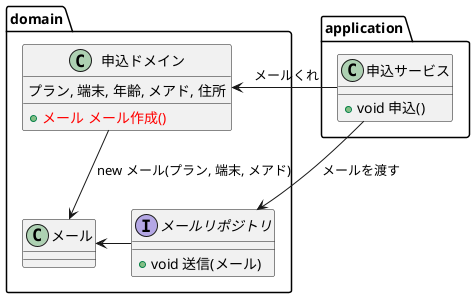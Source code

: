 @startuml

package application {
class 申込サービス {
  + void 申込()
}
}

package domain {
class 申込ドメイン {
  プラン, 端末, 年齢, メアド, 住所
  + <font color=red>メール メール作成()</font>
}

interface メールリポジトリ {
  + void 送信(メール)
}

申込ドメイン -d-> メール : new メール(プラン, 端末, メアド)

class メール
}
メールリポジトリ -r-> メール
申込サービス -r-> 申込ドメイン : " メールくれ"
申込サービス -r-> メールリポジトリ : メールを渡す

@enduml